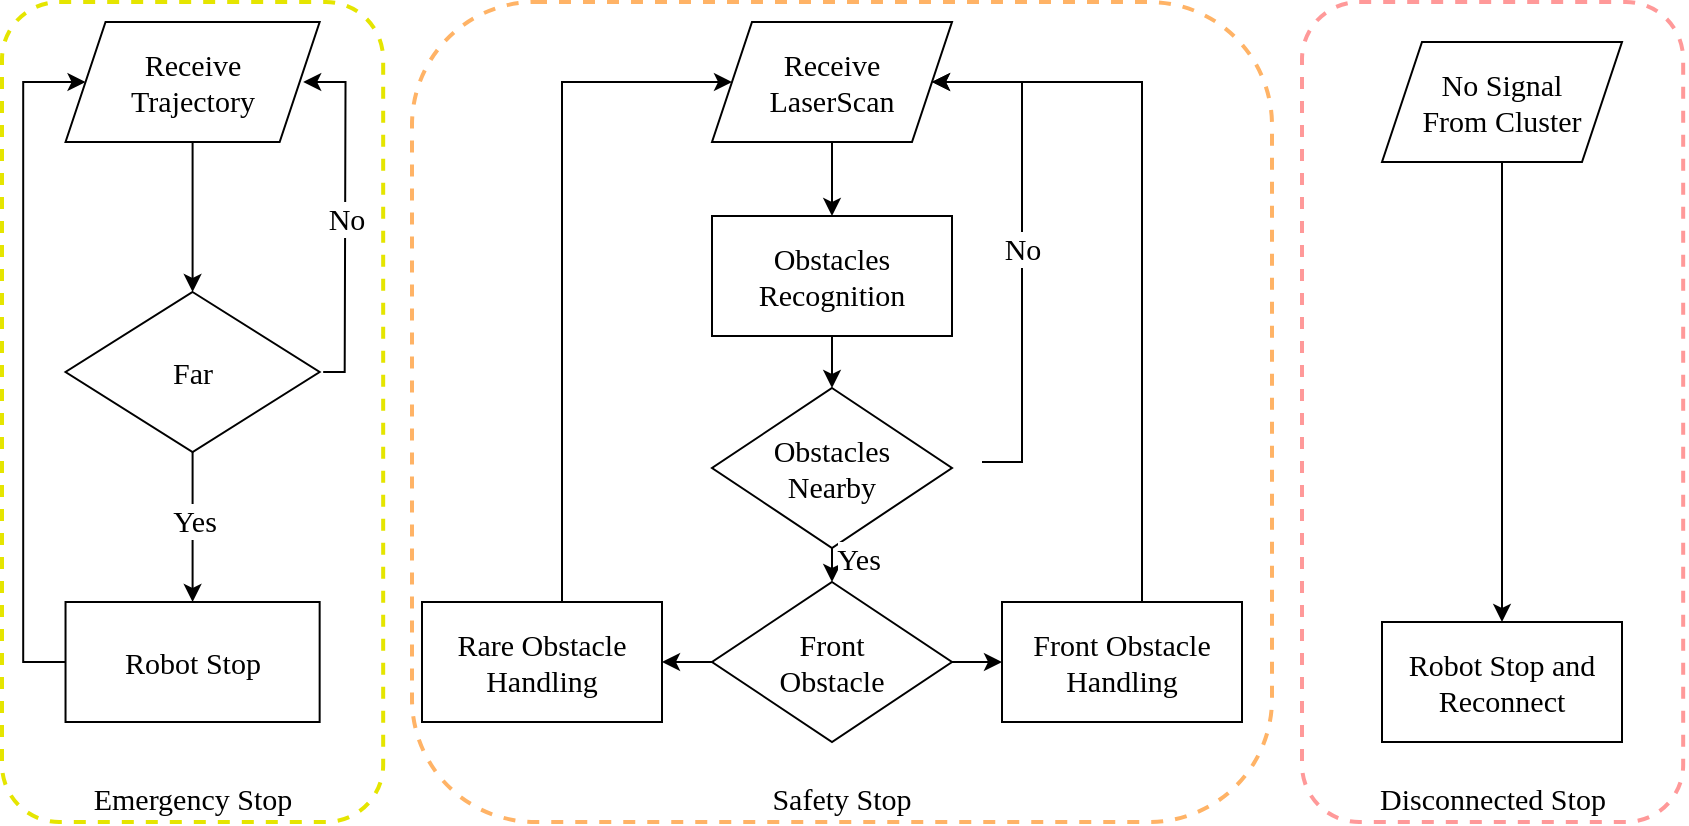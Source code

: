 <mxfile version="26.2.13">
  <diagram name="Page-1" id="1nqTqzM-M2fqAtUsKE2U">
    <mxGraphModel dx="1775" dy="625" grid="1" gridSize="10" guides="1" tooltips="1" connect="1" arrows="1" fold="1" page="1" pageScale="1" pageWidth="850" pageHeight="1100" math="0" shadow="0">
      <root>
        <mxCell id="0" />
        <mxCell id="1" parent="0" />
        <mxCell id="rY0JOCD6CnFpSBd8o3BG-38" value="" style="group" vertex="1" connectable="0" parent="1">
          <mxGeometry x="-9.998" y="100" width="190.588" height="410" as="geometry" />
        </mxCell>
        <mxCell id="rY0JOCD6CnFpSBd8o3BG-35" value="&lt;font face=&quot;Times New Roman&quot; style=&quot;font-size: 15px;&quot;&gt;Emergency Stop&lt;/font&gt;" style="rounded=1;whiteSpace=wrap;html=1;verticalAlign=bottom;fillColor=none;dashed=1;strokeColor=#E5E500;strokeWidth=2;" vertex="1" parent="rY0JOCD6CnFpSBd8o3BG-38">
          <mxGeometry width="190.588" height="410" as="geometry" />
        </mxCell>
        <mxCell id="rY0JOCD6CnFpSBd8o3BG-4" value="" style="edgeStyle=orthogonalEdgeStyle;rounded=0;orthogonalLoop=1;jettySize=auto;html=1;" edge="1" parent="rY0JOCD6CnFpSBd8o3BG-38" source="rY0JOCD6CnFpSBd8o3BG-1" target="rY0JOCD6CnFpSBd8o3BG-2">
          <mxGeometry relative="1" as="geometry" />
        </mxCell>
        <mxCell id="rY0JOCD6CnFpSBd8o3BG-1" value="&lt;font face=&quot;Times New Roman&quot; style=&quot;font-size: 15px;&quot;&gt;Receive&lt;/font&gt;&lt;div&gt;&lt;font face=&quot;Times New Roman&quot; style=&quot;font-size: 15px;&quot;&gt;Trajectory&lt;/font&gt;&lt;/div&gt;" style="shape=parallelogram;perimeter=parallelogramPerimeter;whiteSpace=wrap;html=1;fixedSize=1;" vertex="1" parent="rY0JOCD6CnFpSBd8o3BG-38">
          <mxGeometry x="31.765" y="10" width="127.059" height="60" as="geometry" />
        </mxCell>
        <mxCell id="rY0JOCD6CnFpSBd8o3BG-2" value="&lt;font style=&quot;font-size: 15px;&quot; face=&quot;Times New Roman&quot;&gt;Far&lt;/font&gt;" style="rhombus;whiteSpace=wrap;html=1;" vertex="1" parent="rY0JOCD6CnFpSBd8o3BG-38">
          <mxGeometry x="31.765" y="145" width="127.059" height="80" as="geometry" />
        </mxCell>
        <mxCell id="rY0JOCD6CnFpSBd8o3BG-7" style="edgeStyle=orthogonalEdgeStyle;rounded=0;orthogonalLoop=1;jettySize=auto;html=1;entryX=0;entryY=0.5;entryDx=0;entryDy=0;" edge="1" parent="rY0JOCD6CnFpSBd8o3BG-38" source="rY0JOCD6CnFpSBd8o3BG-3" target="rY0JOCD6CnFpSBd8o3BG-1">
          <mxGeometry relative="1" as="geometry">
            <Array as="points">
              <mxPoint x="10.588" y="330" />
              <mxPoint x="10.588" y="40" />
            </Array>
          </mxGeometry>
        </mxCell>
        <mxCell id="rY0JOCD6CnFpSBd8o3BG-3" value="&lt;font face=&quot;Times New Roman&quot; style=&quot;font-size: 15px;&quot;&gt;Robot Stop&lt;/font&gt;" style="rounded=0;whiteSpace=wrap;html=1;" vertex="1" parent="rY0JOCD6CnFpSBd8o3BG-38">
          <mxGeometry x="31.765" y="300" width="127.059" height="60" as="geometry" />
        </mxCell>
        <mxCell id="rY0JOCD6CnFpSBd8o3BG-5" value="" style="endArrow=classic;html=1;rounded=0;exitX=0.5;exitY=1;exitDx=0;exitDy=0;" edge="1" parent="rY0JOCD6CnFpSBd8o3BG-38" source="rY0JOCD6CnFpSBd8o3BG-2" target="rY0JOCD6CnFpSBd8o3BG-3">
          <mxGeometry relative="1" as="geometry">
            <mxPoint x="84.706" y="320" as="sourcePoint" />
            <mxPoint x="190.588" y="320" as="targetPoint" />
          </mxGeometry>
        </mxCell>
        <mxCell id="rY0JOCD6CnFpSBd8o3BG-6" value="&lt;font face=&quot;Times New Roman&quot; style=&quot;font-size: 15px;&quot;&gt;Yes&lt;/font&gt;" style="edgeLabel;resizable=0;html=1;;align=center;verticalAlign=middle;" connectable="0" vertex="1" parent="rY0JOCD6CnFpSBd8o3BG-5">
          <mxGeometry relative="1" as="geometry">
            <mxPoint y="-4" as="offset" />
          </mxGeometry>
        </mxCell>
        <mxCell id="rY0JOCD6CnFpSBd8o3BG-8" value="" style="endArrow=classic;html=1;rounded=0;" edge="1" parent="rY0JOCD6CnFpSBd8o3BG-38">
          <mxGeometry relative="1" as="geometry">
            <mxPoint x="160.588" y="185" as="sourcePoint" />
            <mxPoint x="150.588" y="40" as="targetPoint" />
            <Array as="points">
              <mxPoint x="171.348" y="185" />
              <mxPoint x="171.76" y="40" />
            </Array>
          </mxGeometry>
        </mxCell>
        <mxCell id="rY0JOCD6CnFpSBd8o3BG-9" value="&lt;font face=&quot;Times New Roman&quot; style=&quot;font-size: 15px;&quot;&gt;No&lt;/font&gt;" style="edgeLabel;resizable=0;html=1;;align=center;verticalAlign=middle;" connectable="0" vertex="1" parent="rY0JOCD6CnFpSBd8o3BG-8">
          <mxGeometry relative="1" as="geometry" />
        </mxCell>
        <mxCell id="rY0JOCD6CnFpSBd8o3BG-39" value="" style="group" vertex="1" connectable="0" parent="1">
          <mxGeometry x="195" y="100" width="430" height="410" as="geometry" />
        </mxCell>
        <mxCell id="rY0JOCD6CnFpSBd8o3BG-22" value="" style="edgeStyle=orthogonalEdgeStyle;rounded=0;orthogonalLoop=1;jettySize=auto;html=1;" edge="1" parent="rY0JOCD6CnFpSBd8o3BG-39" source="rY0JOCD6CnFpSBd8o3BG-13" target="rY0JOCD6CnFpSBd8o3BG-14">
          <mxGeometry relative="1" as="geometry" />
        </mxCell>
        <mxCell id="rY0JOCD6CnFpSBd8o3BG-23" value="" style="edgeStyle=orthogonalEdgeStyle;rounded=0;orthogonalLoop=1;jettySize=auto;html=1;" edge="1" parent="rY0JOCD6CnFpSBd8o3BG-39" source="rY0JOCD6CnFpSBd8o3BG-13" target="rY0JOCD6CnFpSBd8o3BG-15">
          <mxGeometry relative="1" as="geometry" />
        </mxCell>
        <mxCell id="rY0JOCD6CnFpSBd8o3BG-26" style="edgeStyle=orthogonalEdgeStyle;rounded=0;orthogonalLoop=1;jettySize=auto;html=1;entryX=1;entryY=0.5;entryDx=0;entryDy=0;" edge="1" parent="rY0JOCD6CnFpSBd8o3BG-39" source="rY0JOCD6CnFpSBd8o3BG-14" target="rY0JOCD6CnFpSBd8o3BG-10">
          <mxGeometry relative="1" as="geometry">
            <Array as="points">
              <mxPoint x="365" y="40" />
            </Array>
          </mxGeometry>
        </mxCell>
        <mxCell id="rY0JOCD6CnFpSBd8o3BG-14" value="&lt;font face=&quot;Times New Roman&quot;&gt;&lt;span style=&quot;font-size: 15px;&quot;&gt;Front Obstacle&lt;/span&gt;&lt;/font&gt;&lt;div&gt;&lt;font face=&quot;Times New Roman&quot;&gt;&lt;span style=&quot;font-size: 15px;&quot;&gt;Handling&lt;/span&gt;&lt;/font&gt;&lt;/div&gt;" style="rounded=0;whiteSpace=wrap;html=1;container=0;" vertex="1" parent="rY0JOCD6CnFpSBd8o3BG-39">
          <mxGeometry x="295" y="300" width="120" height="60" as="geometry" />
        </mxCell>
        <mxCell id="rY0JOCD6CnFpSBd8o3BG-24" style="edgeStyle=orthogonalEdgeStyle;rounded=0;orthogonalLoop=1;jettySize=auto;html=1;entryX=0;entryY=0.5;entryDx=0;entryDy=0;" edge="1" parent="rY0JOCD6CnFpSBd8o3BG-39" source="rY0JOCD6CnFpSBd8o3BG-15" target="rY0JOCD6CnFpSBd8o3BG-10">
          <mxGeometry relative="1" as="geometry">
            <Array as="points">
              <mxPoint x="75" y="40" />
            </Array>
          </mxGeometry>
        </mxCell>
        <mxCell id="rY0JOCD6CnFpSBd8o3BG-15" value="&lt;font face=&quot;Times New Roman&quot;&gt;&lt;span style=&quot;font-size: 15px;&quot;&gt;Rare Obstacle&lt;/span&gt;&lt;/font&gt;&lt;div&gt;&lt;font face=&quot;Times New Roman&quot;&gt;&lt;span style=&quot;font-size: 15px;&quot;&gt;Handling&lt;/span&gt;&lt;/font&gt;&lt;/div&gt;" style="rounded=0;whiteSpace=wrap;html=1;container=0;" vertex="1" parent="rY0JOCD6CnFpSBd8o3BG-39">
          <mxGeometry x="5" y="300" width="120" height="60" as="geometry" />
        </mxCell>
        <mxCell id="rY0JOCD6CnFpSBd8o3BG-20" value="" style="endArrow=classic;html=1;rounded=0;entryX=1;entryY=0.5;entryDx=0;entryDy=0;" edge="1" parent="rY0JOCD6CnFpSBd8o3BG-39" target="rY0JOCD6CnFpSBd8o3BG-10">
          <mxGeometry relative="1" as="geometry">
            <mxPoint x="285" y="230" as="sourcePoint" />
            <mxPoint x="275" y="130" as="targetPoint" />
            <Array as="points">
              <mxPoint x="305" y="230" />
              <mxPoint x="305" y="40" />
            </Array>
          </mxGeometry>
        </mxCell>
        <mxCell id="rY0JOCD6CnFpSBd8o3BG-21" value="&lt;font face=&quot;Times New Roman&quot; style=&quot;font-size: 15px;&quot;&gt;No&lt;/font&gt;" style="edgeLabel;resizable=0;html=1;;align=center;verticalAlign=middle;container=0;" connectable="0" vertex="1" parent="rY0JOCD6CnFpSBd8o3BG-20">
          <mxGeometry relative="1" as="geometry" />
        </mxCell>
        <mxCell id="rY0JOCD6CnFpSBd8o3BG-10" value="&lt;div&gt;&lt;font face=&quot;Times New Roman&quot;&gt;&lt;span style=&quot;font-size: 15px;&quot;&gt;Receive&lt;/span&gt;&lt;/font&gt;&lt;/div&gt;&lt;font face=&quot;Times New Roman&quot;&gt;&lt;span style=&quot;font-size: 15px;&quot;&gt;LaserScan&lt;/span&gt;&lt;/font&gt;" style="shape=parallelogram;perimeter=parallelogramPerimeter;whiteSpace=wrap;html=1;fixedSize=1;container=0;" vertex="1" parent="rY0JOCD6CnFpSBd8o3BG-39">
          <mxGeometry x="150" y="10" width="120" height="60" as="geometry" />
        </mxCell>
        <mxCell id="rY0JOCD6CnFpSBd8o3BG-11" value="&lt;font face=&quot;Times New Roman&quot; style=&quot;font-size: 15px;&quot;&gt;Obstacles&lt;/font&gt;&lt;div&gt;&lt;font face=&quot;Times New Roman&quot; style=&quot;font-size: 15px;&quot;&gt;Recognition&lt;/font&gt;&lt;/div&gt;" style="rounded=0;whiteSpace=wrap;html=1;container=0;" vertex="1" parent="rY0JOCD6CnFpSBd8o3BG-39">
          <mxGeometry x="150" y="107" width="120" height="60" as="geometry" />
        </mxCell>
        <mxCell id="rY0JOCD6CnFpSBd8o3BG-12" value="&lt;font style=&quot;font-size: 15px;&quot; face=&quot;Times New Roman&quot;&gt;Obstacles&lt;/font&gt;&lt;div&gt;&lt;font style=&quot;font-size: 15px;&quot; face=&quot;Times New Roman&quot;&gt;Nearby&lt;/font&gt;&lt;/div&gt;" style="rhombus;whiteSpace=wrap;html=1;container=0;" vertex="1" parent="rY0JOCD6CnFpSBd8o3BG-39">
          <mxGeometry x="150" y="193" width="120" height="80" as="geometry" />
        </mxCell>
        <mxCell id="rY0JOCD6CnFpSBd8o3BG-13" value="&lt;font face=&quot;Times New Roman&quot;&gt;&lt;span style=&quot;font-size: 15px;&quot;&gt;Front&lt;/span&gt;&lt;/font&gt;&lt;div&gt;&lt;font face=&quot;Times New Roman&quot;&gt;&lt;span style=&quot;font-size: 15px;&quot;&gt;Obstacle&lt;/span&gt;&lt;/font&gt;&lt;/div&gt;" style="rhombus;whiteSpace=wrap;html=1;container=0;" vertex="1" parent="rY0JOCD6CnFpSBd8o3BG-39">
          <mxGeometry x="150" y="290" width="120" height="80" as="geometry" />
        </mxCell>
        <mxCell id="rY0JOCD6CnFpSBd8o3BG-16" value="" style="endArrow=classic;html=1;rounded=0;exitX=0.5;exitY=1;exitDx=0;exitDy=0;" edge="1" parent="rY0JOCD6CnFpSBd8o3BG-39" source="rY0JOCD6CnFpSBd8o3BG-10" target="rY0JOCD6CnFpSBd8o3BG-11">
          <mxGeometry width="50" height="50" relative="1" as="geometry">
            <mxPoint x="-160" y="360" as="sourcePoint" />
            <mxPoint x="-110" y="310" as="targetPoint" />
          </mxGeometry>
        </mxCell>
        <mxCell id="rY0JOCD6CnFpSBd8o3BG-17" value="" style="edgeStyle=orthogonalEdgeStyle;rounded=0;orthogonalLoop=1;jettySize=auto;html=1;" edge="1" parent="rY0JOCD6CnFpSBd8o3BG-39" source="rY0JOCD6CnFpSBd8o3BG-11" target="rY0JOCD6CnFpSBd8o3BG-12">
          <mxGeometry relative="1" as="geometry" />
        </mxCell>
        <mxCell id="rY0JOCD6CnFpSBd8o3BG-18" value="" style="endArrow=classic;html=1;rounded=0;exitX=0.5;exitY=1;exitDx=0;exitDy=0;" edge="1" parent="rY0JOCD6CnFpSBd8o3BG-39" source="rY0JOCD6CnFpSBd8o3BG-12" target="rY0JOCD6CnFpSBd8o3BG-13">
          <mxGeometry relative="1" as="geometry">
            <mxPoint x="-30" y="190" as="sourcePoint" />
            <mxPoint x="-30" y="220" as="targetPoint" />
          </mxGeometry>
        </mxCell>
        <mxCell id="rY0JOCD6CnFpSBd8o3BG-19" value="&lt;font face=&quot;Times New Roman&quot; style=&quot;font-size: 15px;&quot;&gt;Yes&lt;/font&gt;" style="edgeLabel;resizable=0;html=1;;align=center;verticalAlign=middle;container=0;" connectable="0" vertex="1" parent="rY0JOCD6CnFpSBd8o3BG-18">
          <mxGeometry relative="1" as="geometry">
            <mxPoint x="13" y="-4" as="offset" />
          </mxGeometry>
        </mxCell>
        <mxCell id="rY0JOCD6CnFpSBd8o3BG-37" value="&lt;font face=&quot;Times New Roman&quot; style=&quot;font-size: 15px;&quot;&gt;Safety Stop&lt;/font&gt;" style="rounded=1;whiteSpace=wrap;html=1;verticalAlign=bottom;fillColor=none;dashed=1;strokeColor=#FFB366;strokeWidth=2;container=0;" vertex="1" parent="rY0JOCD6CnFpSBd8o3BG-39">
          <mxGeometry width="430" height="410" as="geometry" />
        </mxCell>
        <mxCell id="rY0JOCD6CnFpSBd8o3BG-51" value="" style="group" vertex="1" connectable="0" parent="1">
          <mxGeometry x="640.002" y="100" width="190.588" height="410" as="geometry" />
        </mxCell>
        <mxCell id="rY0JOCD6CnFpSBd8o3BG-41" value="&lt;font face=&quot;Times New Roman&quot; style=&quot;font-size: 15px;&quot;&gt;Disconnected Stop&lt;/font&gt;" style="rounded=1;whiteSpace=wrap;html=1;verticalAlign=bottom;fillColor=none;dashed=1;strokeColor=#FF9999;strokeWidth=2;" vertex="1" parent="rY0JOCD6CnFpSBd8o3BG-51">
          <mxGeometry width="190.588" height="410" as="geometry" />
        </mxCell>
        <mxCell id="rY0JOCD6CnFpSBd8o3BG-32" value="" style="group" vertex="1" connectable="0" parent="rY0JOCD6CnFpSBd8o3BG-51">
          <mxGeometry x="39.998" y="20" width="120" height="350" as="geometry" />
        </mxCell>
        <mxCell id="rY0JOCD6CnFpSBd8o3BG-29" value="" style="edgeStyle=orthogonalEdgeStyle;rounded=0;orthogonalLoop=1;jettySize=auto;html=1;" edge="1" parent="rY0JOCD6CnFpSBd8o3BG-32" source="rY0JOCD6CnFpSBd8o3BG-27" target="rY0JOCD6CnFpSBd8o3BG-28">
          <mxGeometry relative="1" as="geometry" />
        </mxCell>
        <mxCell id="rY0JOCD6CnFpSBd8o3BG-27" value="&lt;div&gt;&lt;font face=&quot;Times New Roman&quot;&gt;&lt;span style=&quot;font-size: 15px;&quot;&gt;No Signal&lt;/span&gt;&lt;/font&gt;&lt;/div&gt;&lt;div&gt;&lt;font face=&quot;Times New Roman&quot;&gt;&lt;span style=&quot;font-size: 15px;&quot;&gt;From Cluster&lt;/span&gt;&lt;/font&gt;&lt;/div&gt;" style="shape=parallelogram;perimeter=parallelogramPerimeter;whiteSpace=wrap;html=1;fixedSize=1;" vertex="1" parent="rY0JOCD6CnFpSBd8o3BG-32">
          <mxGeometry width="120" height="60" as="geometry" />
        </mxCell>
        <mxCell id="rY0JOCD6CnFpSBd8o3BG-28" value="&lt;font face=&quot;Times New Roman&quot; style=&quot;font-size: 15px;&quot;&gt;Robot Stop and&lt;/font&gt;&lt;div&gt;&lt;font face=&quot;Times New Roman&quot; style=&quot;font-size: 15px;&quot;&gt;Reconnect&lt;/font&gt;&lt;/div&gt;" style="rounded=0;whiteSpace=wrap;html=1;" vertex="1" parent="rY0JOCD6CnFpSBd8o3BG-32">
          <mxGeometry y="290" width="120" height="60" as="geometry" />
        </mxCell>
      </root>
    </mxGraphModel>
  </diagram>
</mxfile>
